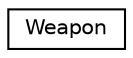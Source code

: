 digraph "Graphical Class Hierarchy"
{
 // LATEX_PDF_SIZE
  edge [fontname="Helvetica",fontsize="10",labelfontname="Helvetica",labelfontsize="10"];
  node [fontname="Helvetica",fontsize="10",shape=record];
  rankdir="LR";
  Node0 [label="Weapon",height=0.2,width=0.4,color="black", fillcolor="white", style="filled",URL="$classWeapon.html",tooltip=" "];
}
